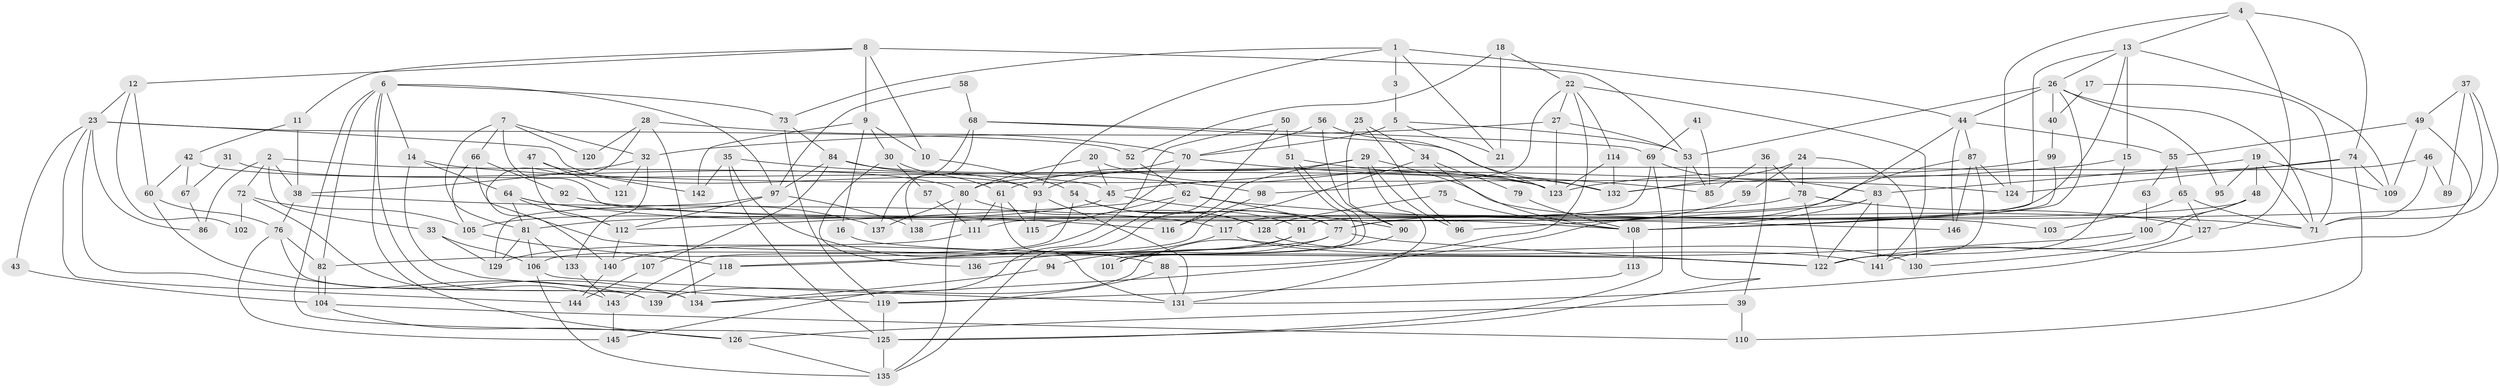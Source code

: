 // Generated by graph-tools (version 1.1) at 2025/14/03/09/25 04:14:57]
// undirected, 146 vertices, 292 edges
graph export_dot {
graph [start="1"]
  node [color=gray90,style=filled];
  1;
  2;
  3;
  4;
  5;
  6;
  7;
  8;
  9;
  10;
  11;
  12;
  13;
  14;
  15;
  16;
  17;
  18;
  19;
  20;
  21;
  22;
  23;
  24;
  25;
  26;
  27;
  28;
  29;
  30;
  31;
  32;
  33;
  34;
  35;
  36;
  37;
  38;
  39;
  40;
  41;
  42;
  43;
  44;
  45;
  46;
  47;
  48;
  49;
  50;
  51;
  52;
  53;
  54;
  55;
  56;
  57;
  58;
  59;
  60;
  61;
  62;
  63;
  64;
  65;
  66;
  67;
  68;
  69;
  70;
  71;
  72;
  73;
  74;
  75;
  76;
  77;
  78;
  79;
  80;
  81;
  82;
  83;
  84;
  85;
  86;
  87;
  88;
  89;
  90;
  91;
  92;
  93;
  94;
  95;
  96;
  97;
  98;
  99;
  100;
  101;
  102;
  103;
  104;
  105;
  106;
  107;
  108;
  109;
  110;
  111;
  112;
  113;
  114;
  115;
  116;
  117;
  118;
  119;
  120;
  121;
  122;
  123;
  124;
  125;
  126;
  127;
  128;
  129;
  130;
  131;
  132;
  133;
  134;
  135;
  136;
  137;
  138;
  139;
  140;
  141;
  142;
  143;
  144;
  145;
  146;
  1 -- 73;
  1 -- 93;
  1 -- 3;
  1 -- 21;
  1 -- 44;
  2 -- 45;
  2 -- 33;
  2 -- 38;
  2 -- 72;
  2 -- 86;
  3 -- 5;
  4 -- 124;
  4 -- 13;
  4 -- 74;
  4 -- 127;
  5 -- 70;
  5 -- 53;
  5 -- 21;
  6 -- 82;
  6 -- 125;
  6 -- 14;
  6 -- 73;
  6 -- 97;
  6 -- 126;
  6 -- 139;
  7 -- 81;
  7 -- 108;
  7 -- 32;
  7 -- 66;
  7 -- 120;
  8 -- 12;
  8 -- 53;
  8 -- 9;
  8 -- 10;
  8 -- 11;
  9 -- 10;
  9 -- 16;
  9 -- 30;
  9 -- 142;
  10 -- 54;
  11 -- 38;
  11 -- 42;
  12 -- 60;
  12 -- 23;
  12 -- 102;
  13 -- 117;
  13 -- 15;
  13 -- 26;
  13 -- 108;
  13 -- 109;
  14 -- 119;
  14 -- 64;
  14 -- 124;
  15 -- 122;
  15 -- 45;
  16 -- 122;
  17 -- 40;
  17 -- 71;
  18 -- 21;
  18 -- 22;
  18 -- 52;
  19 -- 109;
  19 -- 48;
  19 -- 71;
  19 -- 83;
  19 -- 95;
  20 -- 80;
  20 -- 45;
  20 -- 123;
  22 -- 88;
  22 -- 114;
  22 -- 27;
  22 -- 98;
  22 -- 141;
  23 -- 93;
  23 -- 52;
  23 -- 43;
  23 -- 86;
  23 -- 139;
  23 -- 144;
  24 -- 132;
  24 -- 78;
  24 -- 59;
  24 -- 130;
  25 -- 34;
  25 -- 90;
  25 -- 96;
  26 -- 108;
  26 -- 40;
  26 -- 44;
  26 -- 53;
  26 -- 71;
  26 -- 95;
  27 -- 32;
  27 -- 53;
  27 -- 123;
  28 -- 70;
  28 -- 134;
  28 -- 120;
  28 -- 140;
  29 -- 96;
  29 -- 131;
  29 -- 61;
  29 -- 103;
  29 -- 116;
  30 -- 61;
  30 -- 57;
  30 -- 136;
  31 -- 67;
  31 -- 80;
  32 -- 38;
  32 -- 121;
  32 -- 133;
  33 -- 129;
  33 -- 106;
  34 -- 106;
  34 -- 108;
  34 -- 79;
  35 -- 88;
  35 -- 98;
  35 -- 125;
  35 -- 142;
  36 -- 78;
  36 -- 85;
  36 -- 39;
  37 -- 49;
  37 -- 71;
  37 -- 77;
  37 -- 89;
  38 -- 76;
  38 -- 117;
  39 -- 110;
  39 -- 126;
  40 -- 99;
  41 -- 69;
  41 -- 85;
  42 -- 123;
  42 -- 60;
  42 -- 67;
  43 -- 104;
  44 -- 55;
  44 -- 87;
  44 -- 134;
  44 -- 146;
  45 -- 105;
  45 -- 90;
  46 -- 80;
  46 -- 71;
  46 -- 89;
  47 -- 142;
  47 -- 112;
  47 -- 121;
  48 -- 111;
  48 -- 130;
  48 -- 100;
  49 -- 122;
  49 -- 109;
  49 -- 55;
  50 -- 135;
  50 -- 118;
  50 -- 51;
  51 -- 101;
  51 -- 101;
  51 -- 132;
  52 -- 62;
  53 -- 85;
  53 -- 125;
  54 -- 91;
  54 -- 77;
  54 -- 128;
  54 -- 143;
  55 -- 63;
  55 -- 65;
  56 -- 123;
  56 -- 70;
  56 -- 90;
  57 -- 111;
  58 -- 68;
  58 -- 97;
  59 -- 77;
  60 -- 134;
  60 -- 76;
  61 -- 131;
  61 -- 111;
  61 -- 115;
  62 -- 145;
  62 -- 71;
  62 -- 77;
  62 -- 115;
  63 -- 100;
  64 -- 81;
  64 -- 112;
  64 -- 116;
  64 -- 137;
  65 -- 71;
  65 -- 103;
  65 -- 127;
  66 -- 122;
  66 -- 92;
  66 -- 105;
  67 -- 86;
  68 -- 132;
  68 -- 69;
  68 -- 137;
  68 -- 138;
  69 -- 125;
  69 -- 83;
  69 -- 91;
  70 -- 112;
  70 -- 93;
  70 -- 85;
  72 -- 105;
  72 -- 102;
  72 -- 143;
  73 -- 84;
  73 -- 119;
  74 -- 124;
  74 -- 109;
  74 -- 110;
  74 -- 132;
  75 -- 128;
  75 -- 108;
  76 -- 82;
  76 -- 134;
  76 -- 145;
  77 -- 82;
  77 -- 94;
  77 -- 122;
  78 -- 122;
  78 -- 127;
  78 -- 81;
  79 -- 108;
  80 -- 137;
  80 -- 135;
  80 -- 128;
  81 -- 133;
  81 -- 106;
  81 -- 129;
  82 -- 104;
  82 -- 104;
  83 -- 122;
  83 -- 96;
  83 -- 108;
  83 -- 141;
  84 -- 123;
  84 -- 93;
  84 -- 97;
  84 -- 107;
  87 -- 138;
  87 -- 122;
  87 -- 124;
  87 -- 146;
  88 -- 119;
  88 -- 131;
  90 -- 139;
  91 -- 140;
  91 -- 101;
  92 -- 146;
  93 -- 131;
  93 -- 115;
  94 -- 134;
  97 -- 112;
  97 -- 129;
  97 -- 138;
  98 -- 116;
  99 -- 108;
  99 -- 123;
  100 -- 141;
  100 -- 118;
  104 -- 126;
  104 -- 110;
  105 -- 118;
  106 -- 135;
  106 -- 131;
  107 -- 144;
  108 -- 113;
  111 -- 129;
  112 -- 140;
  113 -- 119;
  114 -- 132;
  114 -- 123;
  117 -- 141;
  117 -- 136;
  118 -- 139;
  119 -- 125;
  125 -- 135;
  126 -- 135;
  127 -- 131;
  128 -- 130;
  133 -- 143;
  140 -- 144;
  143 -- 145;
}
